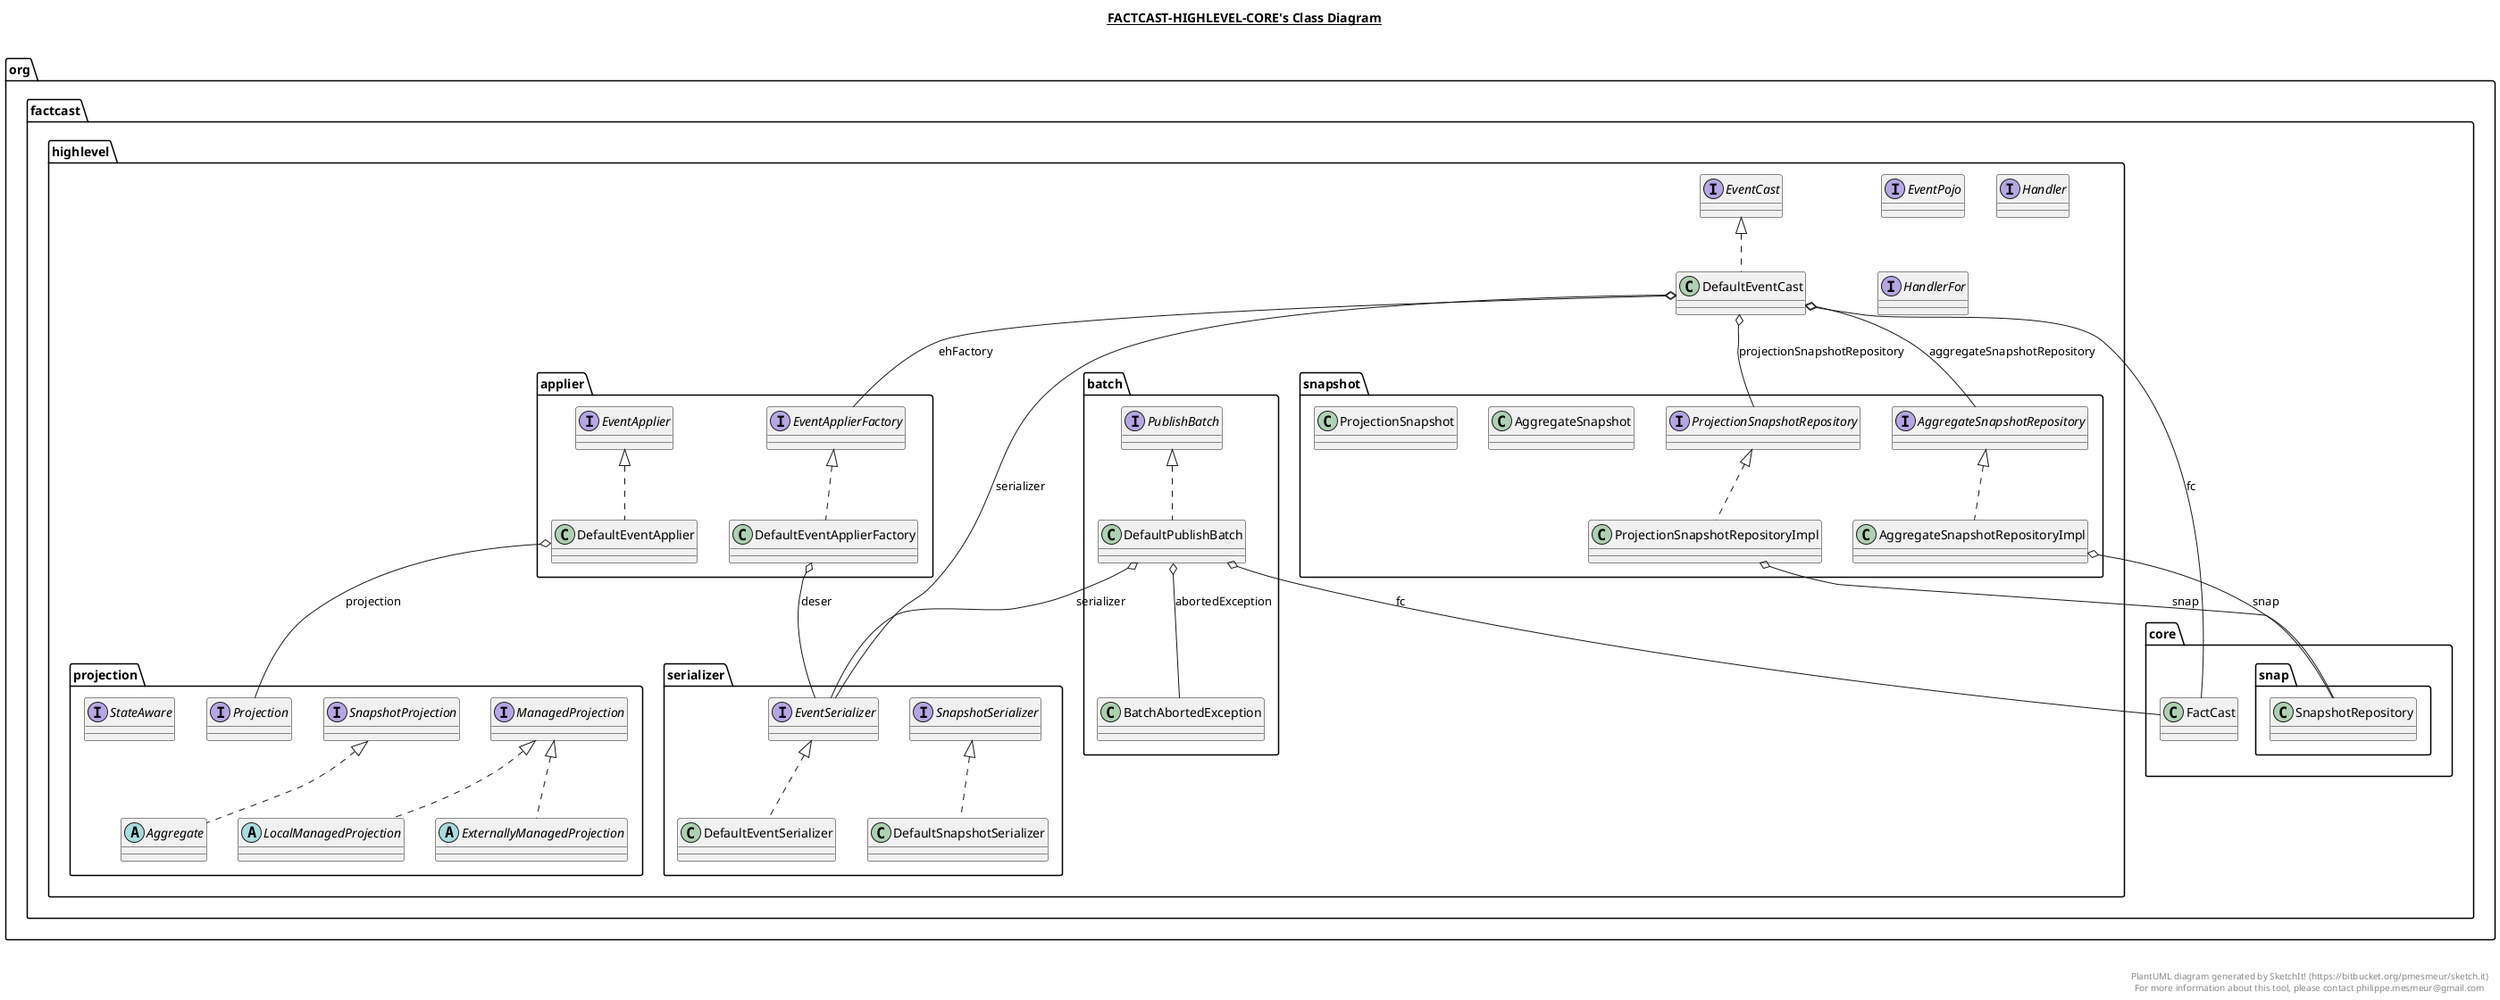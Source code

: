 @startuml

title __FACTCAST-HIGHLEVEL-CORE's Class Diagram__\n

  namespace org.factcast.highlevel {
    class org.factcast.highlevel.DefaultEventCast {
    }
  }
  

  namespace org.factcast.highlevel {
    interface org.factcast.highlevel.EventCast {
    }
  }
  

  namespace org.factcast.highlevel {
    interface org.factcast.highlevel.EventPojo {
    }
  }
  

  namespace org.factcast.highlevel {
    interface org.factcast.highlevel.Handler {
    }
  }
  

  namespace org.factcast.highlevel {
    interface org.factcast.highlevel.HandlerFor {
    }
  }
  

  namespace org.factcast.highlevel {
    namespace applier {
      class org.factcast.highlevel.applier.DefaultEventApplier {
      }
    }
  }
  

  namespace org.factcast.highlevel {
    namespace applier {
      class org.factcast.highlevel.applier.DefaultEventApplierFactory {
      }
    }
  }
  

  namespace org.factcast.highlevel {
    namespace applier {
      interface org.factcast.highlevel.applier.EventApplier {
      }
    }
  }
  

  namespace org.factcast.highlevel {
    namespace applier {
      interface org.factcast.highlevel.applier.EventApplierFactory {
      }
    }
  }
  

  namespace org.factcast.highlevel {
    namespace batch {
      class org.factcast.highlevel.batch.BatchAbortedException {
      }
    }
  }
  

  namespace org.factcast.highlevel {
    namespace batch {
      class org.factcast.highlevel.batch.DefaultPublishBatch {
      }
    }
  }
  

  namespace org.factcast.highlevel {
    namespace batch {
      interface org.factcast.highlevel.batch.PublishBatch {
      }
    }
  }
  

  namespace org.factcast.highlevel {
    namespace projection {
      abstract class org.factcast.highlevel.projection.Aggregate {
      }
    }
  }
  

  namespace org.factcast.highlevel {
    namespace projection {
      abstract class org.factcast.highlevel.projection.ExternallyManagedProjection {
      }
    }
  }
  

  namespace org.factcast.highlevel {
    namespace projection {
      abstract class org.factcast.highlevel.projection.LocalManagedProjection {
      }
    }
  }
  

  namespace org.factcast.highlevel {
    namespace projection {
      interface org.factcast.highlevel.projection.ManagedProjection {
      }
    }
  }
  

  namespace org.factcast.highlevel {
    namespace projection {
      interface org.factcast.highlevel.projection.Projection {
      }
    }
  }
  

  namespace org.factcast.highlevel {
    namespace projection {
      interface org.factcast.highlevel.projection.SnapshotProjection {
      }
    }
  }
  

  namespace org.factcast.highlevel {
    namespace projection {
      interface org.factcast.highlevel.projection.StateAware {
      }
    }
  }
  

  namespace org.factcast.highlevel {
    namespace serializer {
      class org.factcast.highlevel.serializer.DefaultEventSerializer {
      }
    }
  }
  

  namespace org.factcast.highlevel {
    namespace serializer {
      class org.factcast.highlevel.serializer.DefaultSnapshotSerializer {
      }
    }
  }
  

  namespace org.factcast.highlevel {
    namespace serializer {
      interface org.factcast.highlevel.serializer.EventSerializer {
      }
    }
  }
  

  namespace org.factcast.highlevel {
    namespace serializer {
      interface org.factcast.highlevel.serializer.SnapshotSerializer {
      }
    }
  }
  

  namespace org.factcast.highlevel {
    namespace snapshot {
      class org.factcast.highlevel.snapshot.AggregateSnapshot {
      }
    }
  }
  

  namespace org.factcast.highlevel {
    namespace snapshot {
      interface org.factcast.highlevel.snapshot.AggregateSnapshotRepository {
      }
    }
  }
  

  namespace org.factcast.highlevel {
    namespace snapshot {
      class org.factcast.highlevel.snapshot.AggregateSnapshotRepositoryImpl {
      }
    }
  }
  

  namespace org.factcast.highlevel {
    namespace snapshot {
      class org.factcast.highlevel.snapshot.ProjectionSnapshot {
      }
    }
  }
  

  namespace org.factcast.highlevel {
    namespace snapshot {
      interface org.factcast.highlevel.snapshot.ProjectionSnapshotRepository {
      }
    }
  }
  

  namespace org.factcast.highlevel {
    namespace snapshot {
      class org.factcast.highlevel.snapshot.ProjectionSnapshotRepositoryImpl {
      }
    }
  }
  

  org.factcast.highlevel.DefaultEventCast .up.|> org.factcast.highlevel.EventCast
  org.factcast.highlevel.DefaultEventCast o-- org.factcast.highlevel.snapshot.AggregateSnapshotRepository : aggregateSnapshotRepository
  org.factcast.highlevel.DefaultEventCast o-- org.factcast.highlevel.applier.EventApplierFactory : ehFactory
  org.factcast.highlevel.DefaultEventCast o-- org.factcast.core.FactCast : fc
  org.factcast.highlevel.DefaultEventCast o-- org.factcast.highlevel.snapshot.ProjectionSnapshotRepository : projectionSnapshotRepository
  org.factcast.highlevel.DefaultEventCast o-- org.factcast.highlevel.serializer.EventSerializer : serializer
  org.factcast.highlevel.applier.DefaultEventApplier .up.|> org.factcast.highlevel.applier.EventApplier
  org.factcast.highlevel.applier.DefaultEventApplier o-- org.factcast.highlevel.projection.Projection : projection
  org.factcast.highlevel.applier.DefaultEventApplierFactory .up.|> org.factcast.highlevel.applier.EventApplierFactory
  org.factcast.highlevel.applier.DefaultEventApplierFactory o-- org.factcast.highlevel.serializer.EventSerializer : deser
  org.factcast.highlevel.batch.DefaultPublishBatch .up.|> org.factcast.highlevel.batch.PublishBatch
  org.factcast.highlevel.batch.DefaultPublishBatch o-- org.factcast.highlevel.batch.BatchAbortedException : abortedException
  org.factcast.highlevel.batch.DefaultPublishBatch o-- org.factcast.core.FactCast : fc
  org.factcast.highlevel.batch.DefaultPublishBatch o-- org.factcast.highlevel.serializer.EventSerializer : serializer
  org.factcast.highlevel.projection.Aggregate .up.|> org.factcast.highlevel.projection.SnapshotProjection
  org.factcast.highlevel.projection.ExternallyManagedProjection .up.|> org.factcast.highlevel.projection.ManagedProjection
  org.factcast.highlevel.projection.LocalManagedProjection .up.|> org.factcast.highlevel.projection.ManagedProjection
  org.factcast.highlevel.serializer.DefaultEventSerializer .up.|> org.factcast.highlevel.serializer.EventSerializer
  org.factcast.highlevel.serializer.DefaultSnapshotSerializer .up.|> org.factcast.highlevel.serializer.SnapshotSerializer
  org.factcast.highlevel.snapshot.AggregateSnapshotRepositoryImpl .up.|> org.factcast.highlevel.snapshot.AggregateSnapshotRepository
  org.factcast.highlevel.snapshot.AggregateSnapshotRepositoryImpl o-- org.factcast.core.snap.SnapshotRepository : snap
  org.factcast.highlevel.snapshot.ProjectionSnapshotRepositoryImpl .up.|> org.factcast.highlevel.snapshot.ProjectionSnapshotRepository
  org.factcast.highlevel.snapshot.ProjectionSnapshotRepositoryImpl o-- org.factcast.core.snap.SnapshotRepository : snap


right footer


PlantUML diagram generated by SketchIt! (https://bitbucket.org/pmesmeur/sketch.it)
For more information about this tool, please contact philippe.mesmeur@gmail.com
endfooter

@enduml
